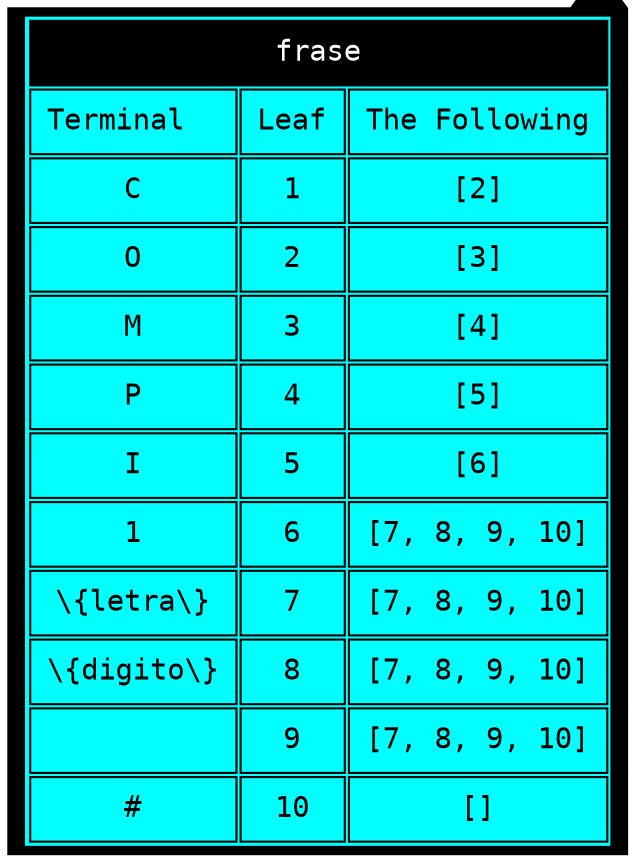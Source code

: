 digraph G{
graph [fontsize=50 labelloc="t" label="" splines=true overlap=false rankdir = "LR"];

"state5" [ style = "filled" penwidth = 1 fillcolor="black" fontname = "Consolas" shape = "folder" label =
<<table border="0" cellborder="1" cellpadding="7" bgcolor="#00FFFF">
<tr><td bgcolor="black" align="center" colspan="3"><font color="white">frase</font></td></tr>

<tr>
<td align="left">Terminal</td>
<td align="left">Leaf</td>
<td align="left">The Following</td>
</tr><tr><td>C</td>
<td>1</td>
<td>[2]</td></tr>
<tr><td>O</td>
<td>2</td>
<td>[3]</td></tr>
<tr><td>M</td>
<td>3</td>
<td>[4]</td></tr>
<tr><td>P</td>
<td>4</td>
<td>[5]</td></tr>
<tr><td>I</td>
<td>5</td>
<td>[6]</td></tr>
<tr><td>1</td>
<td>6</td>
<td>[7, 8, 9, 10]</td></tr>
<tr><td>\{letra\}</td>
<td>7</td>
<td>[7, 8, 9, 10]</td></tr>
<tr><td>\{digito\}</td>
<td>8</td>
<td>[7, 8, 9, 10]</td></tr>
<tr><td> </td>
<td>9</td>
<td>[7, 8, 9, 10]</td></tr>
<tr><td>#</td>
<td>10</td>
<td>[]</td></tr>
</table>>];}
